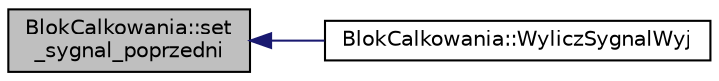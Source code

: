 digraph "BlokCalkowania::set_sygnal_poprzedni"
{
  edge [fontname="Helvetica",fontsize="10",labelfontname="Helvetica",labelfontsize="10"];
  node [fontname="Helvetica",fontsize="10",shape=record];
  rankdir="LR";
  Node1 [label="BlokCalkowania::set\l_sygnal_poprzedni",height=0.2,width=0.4,color="black", fillcolor="grey75", style="filled" fontcolor="black"];
  Node1 -> Node2 [dir="back",color="midnightblue",fontsize="10",style="solid",fontname="Helvetica"];
  Node2 [label="BlokCalkowania::WyliczSygnalWyj",height=0.2,width=0.4,color="black", fillcolor="white", style="filled",URL="$class_blok_calkowania.html#a3efb05ae0d12b692ba92446e16cfdce8",tooltip="Wylicza wartość sygnału wyjściowego. "];
}
